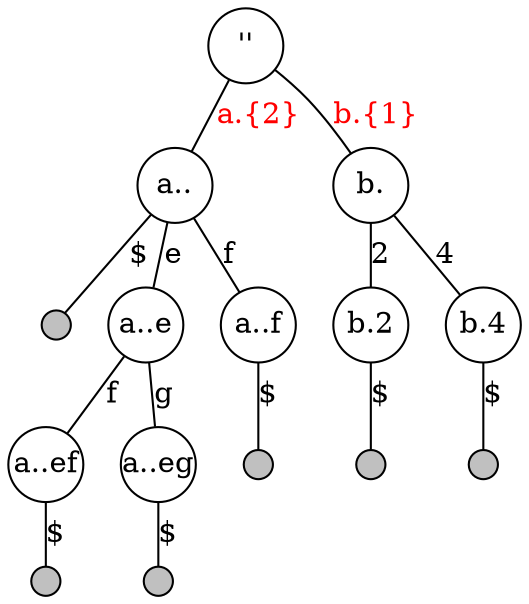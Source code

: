 digraph slim_final
{
    graph [ranksep="0.05"];

    node [shape=circle, style=filled, fillcolor="white", fixedsize=true]
    edge [arrowhead=none]

    root [label="''"]

    abd_leaf   [fillcolor="grey", style=filled, label="", width=0.2]
    abdef_leaf [fillcolor="grey", style=filled, label="", width=0.2]
    abdeg_leaf [fillcolor="grey", style=filled, label="", width=0.2]
    abdfg_leaf [fillcolor="grey", style=filled, label="", width=0.2]
    b123_leaf  [fillcolor="grey", style=filled, label="", width=0.2]
    b14_leaf   [fillcolor="grey", style=filled, label="", width=0.2]


    root -> abd [label="a.{2}", fontcolor=red]
            abd -> abd_leaf [label="$"]
            abd -> abde [label=e]
                   abde -> abdef [label=f]
                           abdef -> abdef_leaf [label="$"]
                   abde -> abdeg [label=g]
                           abdeg -> abdeg_leaf [label="$"]
            abd -> abdfg [label="f"]
                   abdfg -> abdfg_leaf [label="$"]
    root -> b1 [label="b.{1}", fontcolor=red]
            b1 -> b123  [label="2"]
                  b123 -> b123_leaf [label="$"]
            b1 -> b14 [label=4]
                  b14 -> b14_leaf [label="$"]

    abd [label="a.."]
    abde [label="a..e"]
    abdef [label="a..ef"]
    abdeg [label="a..eg"]
    abdfg [label="a..f"]
    b1 [label="b."]
    b123 [label="b.2"]
    b14 [label="b.4"]
}
